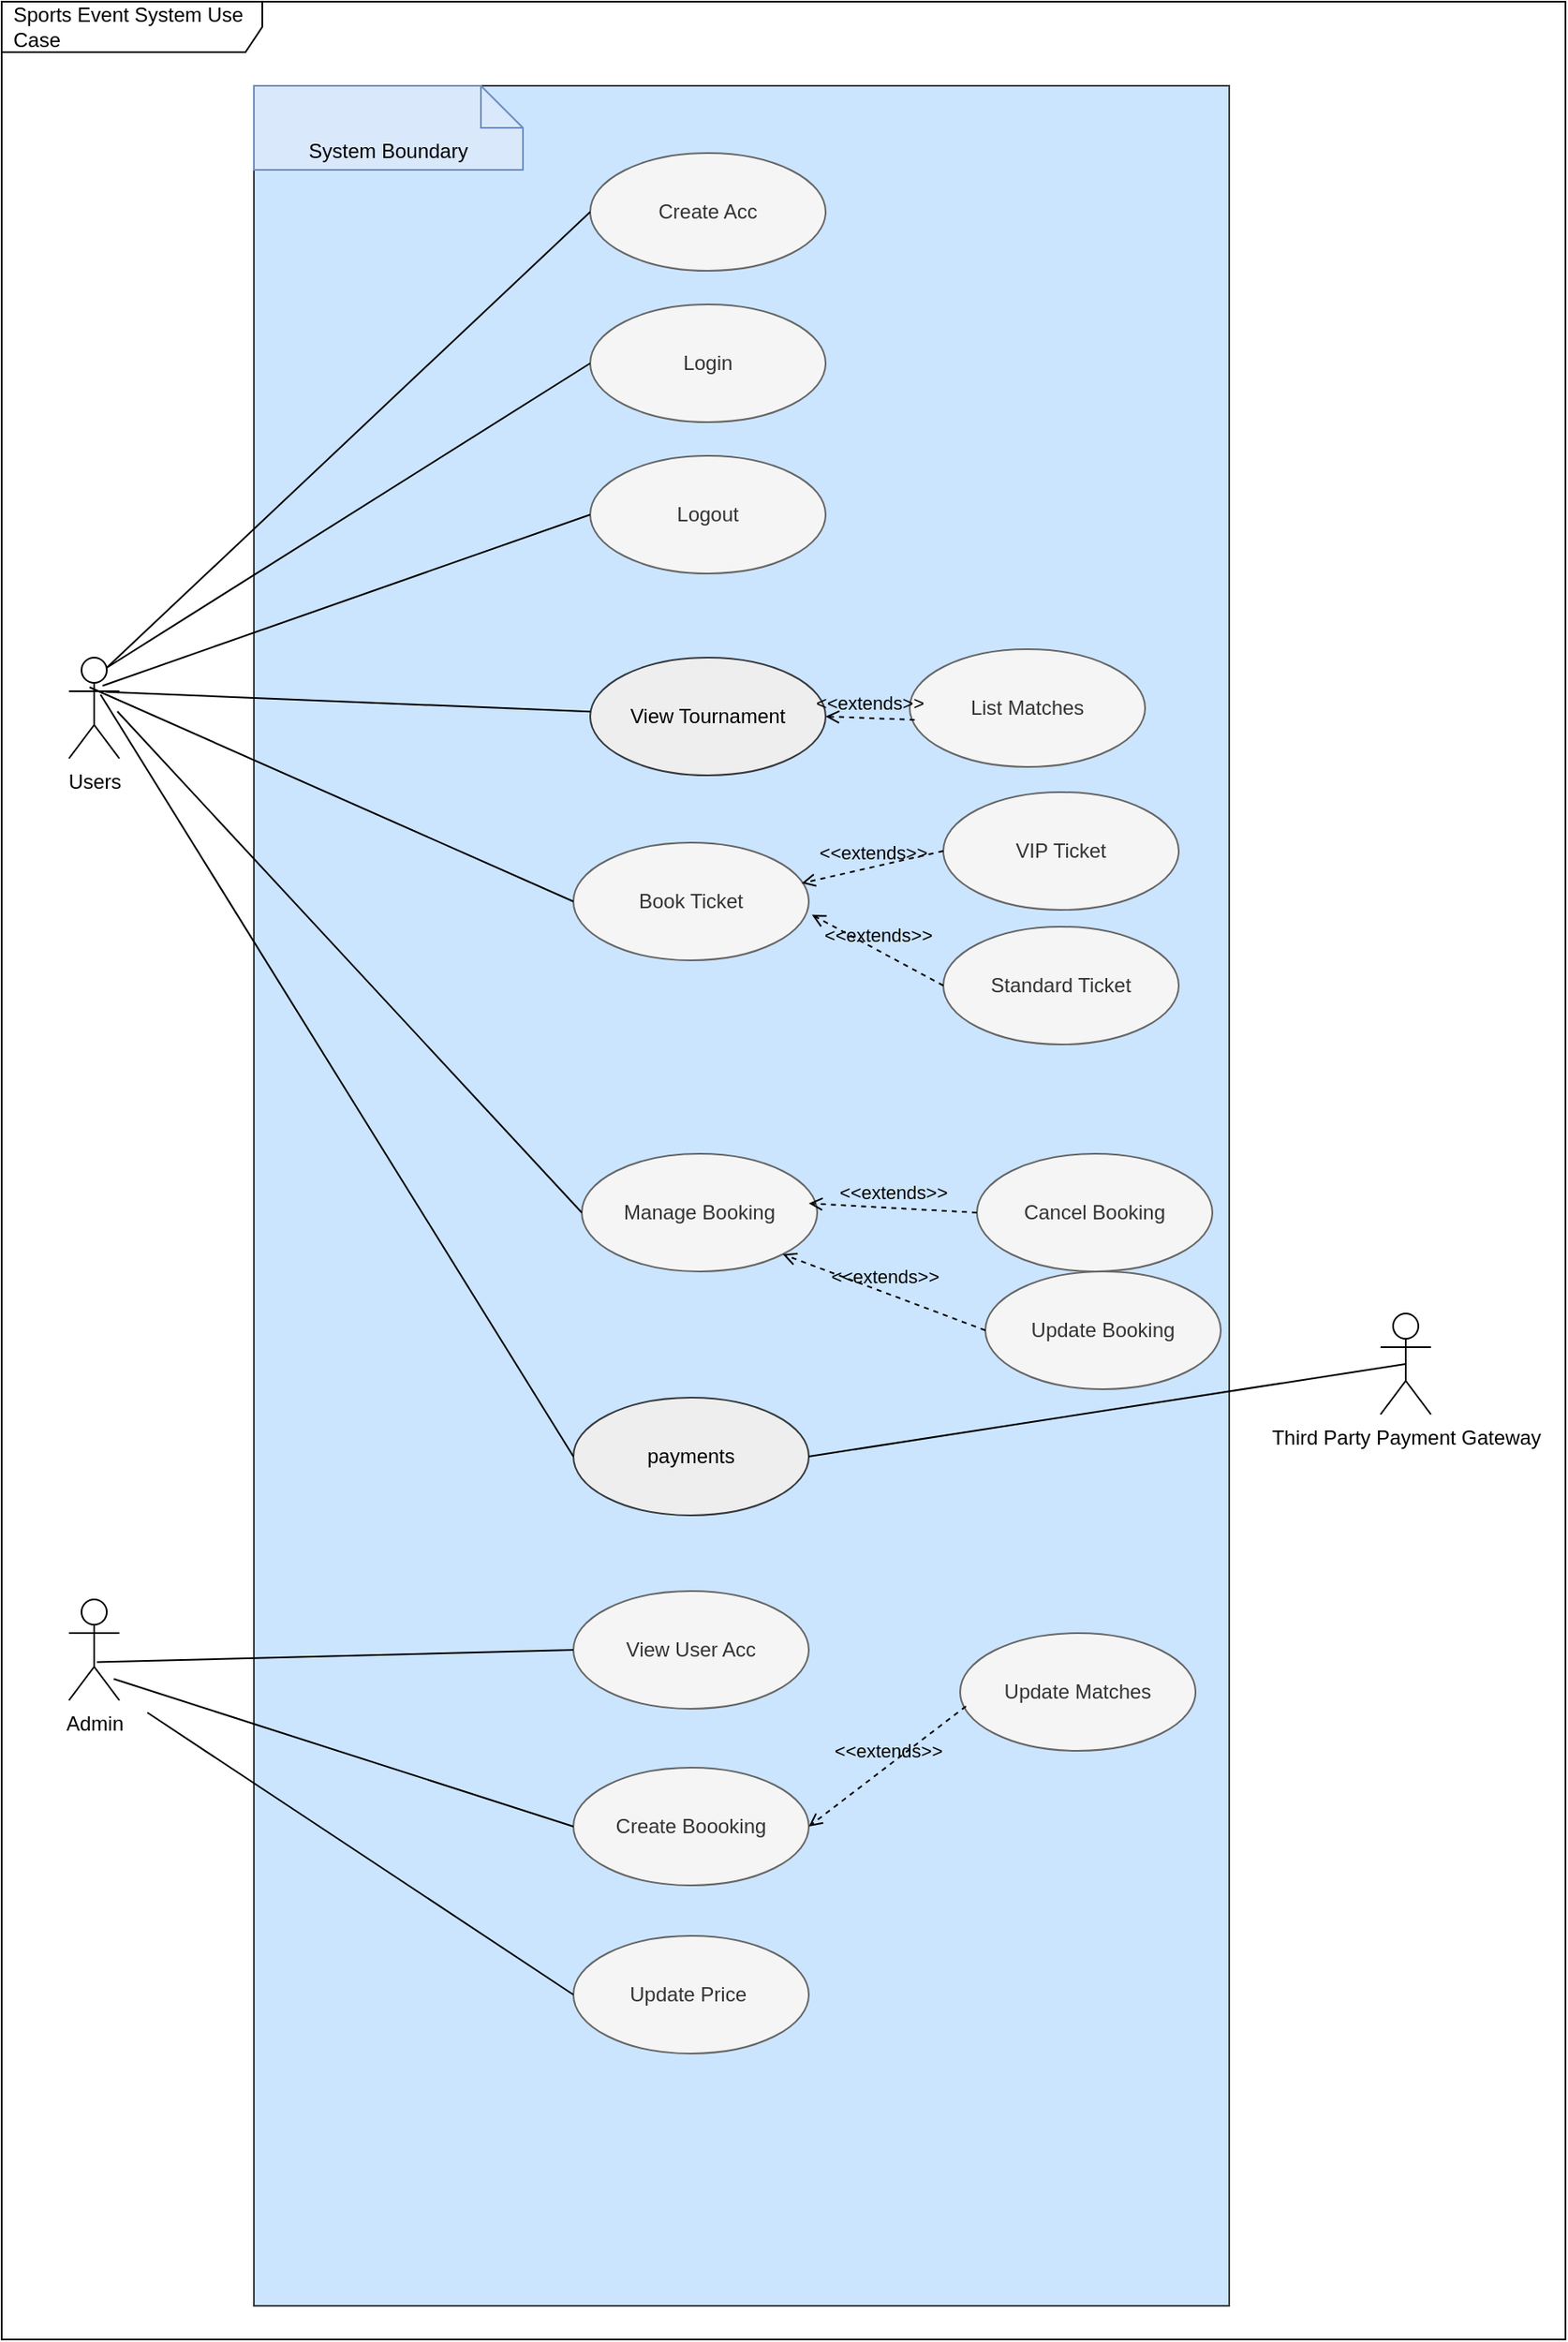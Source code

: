 <mxfile version="16.5.1" type="device"><diagram name="SES Use Case Diagram" id="H5R0mHYXaIbwdClpJdHO"><mxGraphModel dx="1422" dy="865" grid="1" gridSize="10" guides="1" tooltips="1" connect="1" arrows="1" fold="1" page="1" pageScale="1" pageWidth="850" pageHeight="1100" math="0" shadow="0"><root><mxCell id="H-JYoXQmfNqP9-VZm4ek-0"/><mxCell id="H-JYoXQmfNqP9-VZm4ek-1" parent="H-JYoXQmfNqP9-VZm4ek-0"/><mxCell id="H-JYoXQmfNqP9-VZm4ek-2" value="Sports Event System Use Case" style="shape=umlFrame;whiteSpace=wrap;html=1;width=155;height=30;boundedLbl=1;verticalAlign=middle;align=left;spacingLeft=5;" parent="H-JYoXQmfNqP9-VZm4ek-1" vertex="1"><mxGeometry x="110" width="930" height="1390" as="geometry"/></mxCell><mxCell id="H-JYoXQmfNqP9-VZm4ek-3" value="" style="rounded=0;whiteSpace=wrap;html=1;fillColor=#cce5ff;strokeColor=#36393d;" parent="H-JYoXQmfNqP9-VZm4ek-1" vertex="1"><mxGeometry x="260" y="50" width="580" height="1320" as="geometry"/></mxCell><mxCell id="H-JYoXQmfNqP9-VZm4ek-4" value="Users" style="shape=umlActor;verticalLabelPosition=bottom;verticalAlign=top;html=1;" parent="H-JYoXQmfNqP9-VZm4ek-1" vertex="1"><mxGeometry x="150" y="390" width="30" height="60" as="geometry"/></mxCell><mxCell id="H-JYoXQmfNqP9-VZm4ek-5" value="Admin" style="shape=umlActor;verticalLabelPosition=bottom;verticalAlign=top;html=1;" parent="H-JYoXQmfNqP9-VZm4ek-1" vertex="1"><mxGeometry x="150" y="950" width="30" height="60" as="geometry"/></mxCell><mxCell id="H-JYoXQmfNqP9-VZm4ek-6" value="Third Party Payment Gateway" style="shape=umlActor;verticalLabelPosition=bottom;verticalAlign=top;html=1;" parent="H-JYoXQmfNqP9-VZm4ek-1" vertex="1"><mxGeometry x="930" y="780" width="30" height="60" as="geometry"/></mxCell><mxCell id="H-JYoXQmfNqP9-VZm4ek-7" value="View Tournament" style="ellipse;whiteSpace=wrap;html=1;fillColor=#eeeeee;strokeColor=#36393d;" parent="H-JYoXQmfNqP9-VZm4ek-1" vertex="1"><mxGeometry x="460" y="390" width="140" height="70" as="geometry"/></mxCell><mxCell id="H-JYoXQmfNqP9-VZm4ek-9" value="" style="endArrow=none;html=1;exitX=0.727;exitY=0.339;exitDx=0;exitDy=0;exitPerimeter=0;" parent="H-JYoXQmfNqP9-VZm4ek-1" source="H-JYoXQmfNqP9-VZm4ek-4" target="H-JYoXQmfNqP9-VZm4ek-7" edge="1"><mxGeometry width="50" height="50" relative="1" as="geometry"><mxPoint x="400" y="350" as="sourcePoint"/><mxPoint x="450" y="300" as="targetPoint"/></mxGeometry></mxCell><mxCell id="H-JYoXQmfNqP9-VZm4ek-12" value="payments" style="ellipse;whiteSpace=wrap;html=1;fillColor=#eeeeee;strokeColor=#36393d;" parent="H-JYoXQmfNqP9-VZm4ek-1" vertex="1"><mxGeometry x="450" y="830" width="140" height="70" as="geometry"/></mxCell><mxCell id="H-JYoXQmfNqP9-VZm4ek-15" value="Create Acc&lt;br&gt;" style="ellipse;whiteSpace=wrap;html=1;fillColor=#f5f5f5;strokeColor=#666666;fontColor=#333333;" parent="H-JYoXQmfNqP9-VZm4ek-1" vertex="1"><mxGeometry x="460" y="90" width="140" height="70" as="geometry"/></mxCell><mxCell id="H-JYoXQmfNqP9-VZm4ek-16" value="Login" style="ellipse;whiteSpace=wrap;html=1;fillColor=#f5f5f5;strokeColor=#666666;fontColor=#333333;" parent="H-JYoXQmfNqP9-VZm4ek-1" vertex="1"><mxGeometry x="460" y="180" width="140" height="70" as="geometry"/></mxCell><mxCell id="H-JYoXQmfNqP9-VZm4ek-17" value="" style="endArrow=none;html=1;exitX=0.75;exitY=0.1;exitDx=0;exitDy=0;exitPerimeter=0;entryX=0;entryY=0.5;entryDx=0;entryDy=0;" parent="H-JYoXQmfNqP9-VZm4ek-1" source="H-JYoXQmfNqP9-VZm4ek-4" target="H-JYoXQmfNqP9-VZm4ek-15" edge="1"><mxGeometry width="50" height="50" relative="1" as="geometry"><mxPoint x="181.81" y="330.34" as="sourcePoint"/><mxPoint x="465.445" y="313.941" as="targetPoint"/></mxGeometry></mxCell><mxCell id="H-JYoXQmfNqP9-VZm4ek-18" value="" style="endArrow=none;html=1;exitX=0.75;exitY=0.1;exitDx=0;exitDy=0;exitPerimeter=0;entryX=0;entryY=0.5;entryDx=0;entryDy=0;" parent="H-JYoXQmfNqP9-VZm4ek-1" source="H-JYoXQmfNqP9-VZm4ek-4" target="H-JYoXQmfNqP9-VZm4ek-16" edge="1"><mxGeometry width="50" height="50" relative="1" as="geometry"><mxPoint x="182.5" y="316" as="sourcePoint"/><mxPoint x="465" y="135" as="targetPoint"/></mxGeometry></mxCell><mxCell id="H-JYoXQmfNqP9-VZm4ek-19" value="Logout" style="ellipse;whiteSpace=wrap;html=1;fillColor=#f5f5f5;strokeColor=#666666;fontColor=#333333;" parent="H-JYoXQmfNqP9-VZm4ek-1" vertex="1"><mxGeometry x="460" y="270" width="140" height="70" as="geometry"/></mxCell><mxCell id="H-JYoXQmfNqP9-VZm4ek-20" value="" style="endArrow=none;html=1;exitX=0.667;exitY=0.279;exitDx=0;exitDy=0;exitPerimeter=0;entryX=0;entryY=0.5;entryDx=0;entryDy=0;" parent="H-JYoXQmfNqP9-VZm4ek-1" source="H-JYoXQmfNqP9-VZm4ek-4" target="H-JYoXQmfNqP9-VZm4ek-19" edge="1"><mxGeometry width="50" height="50" relative="1" as="geometry"><mxPoint x="181.81" y="330.34" as="sourcePoint"/><mxPoint x="471.448" y="425.819" as="targetPoint"/></mxGeometry></mxCell><mxCell id="H-JYoXQmfNqP9-VZm4ek-22" value="Book Ticket" style="ellipse;whiteSpace=wrap;html=1;fillColor=#f5f5f5;strokeColor=#666666;fontColor=#333333;" parent="H-JYoXQmfNqP9-VZm4ek-1" vertex="1"><mxGeometry x="450" y="500" width="140" height="70" as="geometry"/></mxCell><mxCell id="H-JYoXQmfNqP9-VZm4ek-25" value="" style="endArrow=none;html=1;exitX=0.409;exitY=0.294;exitDx=0;exitDy=0;exitPerimeter=0;entryX=0;entryY=0.5;entryDx=0;entryDy=0;" parent="H-JYoXQmfNqP9-VZm4ek-1" source="H-JYoXQmfNqP9-VZm4ek-4" target="H-JYoXQmfNqP9-VZm4ek-22" edge="1"><mxGeometry width="50" height="50" relative="1" as="geometry"><mxPoint x="175" y="430" as="sourcePoint"/><mxPoint x="460" y="545" as="targetPoint"/></mxGeometry></mxCell><mxCell id="H-JYoXQmfNqP9-VZm4ek-26" value="" style="endArrow=none;html=1;exitX=0.627;exitY=0.367;exitDx=0;exitDy=0;exitPerimeter=0;entryX=0;entryY=0.5;entryDx=0;entryDy=0;" parent="H-JYoXQmfNqP9-VZm4ek-1" source="H-JYoXQmfNqP9-VZm4ek-4" target="H-JYoXQmfNqP9-VZm4ek-12" edge="1"><mxGeometry width="50" height="50" relative="1" as="geometry"><mxPoint x="185" y="440" as="sourcePoint"/><mxPoint x="465" y="635" as="targetPoint"/></mxGeometry></mxCell><mxCell id="H-JYoXQmfNqP9-VZm4ek-33" value="" style="endArrow=none;html=1;exitX=0.5;exitY=0.5;exitDx=0;exitDy=0;exitPerimeter=0;entryX=1;entryY=0.5;entryDx=0;entryDy=0;" parent="H-JYoXQmfNqP9-VZm4ek-1" source="H-JYoXQmfNqP9-VZm4ek-6" target="H-JYoXQmfNqP9-VZm4ek-12" edge="1"><mxGeometry width="50" height="50" relative="1" as="geometry"><mxPoint x="903.2" y="724.22" as="sourcePoint"/><mxPoint x="600" y="815" as="targetPoint"/></mxGeometry></mxCell><mxCell id="H-JYoXQmfNqP9-VZm4ek-49" value="VIP Ticket" style="ellipse;whiteSpace=wrap;html=1;fillColor=#f5f5f5;strokeColor=#666666;fontColor=#333333;" parent="H-JYoXQmfNqP9-VZm4ek-1" vertex="1"><mxGeometry x="670" y="470" width="140" height="70" as="geometry"/></mxCell><mxCell id="H-JYoXQmfNqP9-VZm4ek-51" value="Standard Ticket" style="ellipse;whiteSpace=wrap;html=1;fillColor=#f5f5f5;strokeColor=#666666;fontColor=#333333;" parent="H-JYoXQmfNqP9-VZm4ek-1" vertex="1"><mxGeometry x="670" y="550" width="140" height="70" as="geometry"/></mxCell><mxCell id="H-JYoXQmfNqP9-VZm4ek-62" value="&amp;lt;&amp;lt;extends&amp;gt;&amp;gt;" style="html=1;verticalAlign=bottom;labelBackgroundColor=none;endArrow=open;endFill=0;dashed=1;exitX=0;exitY=0.5;exitDx=0;exitDy=0;entryX=0.97;entryY=0.345;entryDx=0;entryDy=0;entryPerimeter=0;" parent="H-JYoXQmfNqP9-VZm4ek-1" source="H-JYoXQmfNqP9-VZm4ek-49" target="H-JYoXQmfNqP9-VZm4ek-22" edge="1"><mxGeometry width="160" relative="1" as="geometry"><mxPoint x="680" y="540" as="sourcePoint"/><mxPoint x="600" y="605" as="targetPoint"/></mxGeometry></mxCell><mxCell id="H-JYoXQmfNqP9-VZm4ek-64" value="&amp;lt;&amp;lt;extends&amp;gt;&amp;gt;" style="html=1;verticalAlign=bottom;labelBackgroundColor=none;endArrow=open;endFill=0;dashed=1;exitX=0;exitY=0.5;exitDx=0;exitDy=0;entryX=1.013;entryY=0.613;entryDx=0;entryDy=0;entryPerimeter=0;" parent="H-JYoXQmfNqP9-VZm4ek-1" source="H-JYoXQmfNqP9-VZm4ek-51" target="H-JYoXQmfNqP9-VZm4ek-22" edge="1"><mxGeometry width="160" relative="1" as="geometry"><mxPoint x="690" y="550" as="sourcePoint"/><mxPoint x="550" y="530" as="targetPoint"/></mxGeometry></mxCell><mxCell id="H-JYoXQmfNqP9-VZm4ek-66" value="Manage Booking" style="ellipse;whiteSpace=wrap;html=1;fillColor=#f5f5f5;strokeColor=#666666;fontColor=#333333;" parent="H-JYoXQmfNqP9-VZm4ek-1" vertex="1"><mxGeometry x="455" y="685" width="140" height="70" as="geometry"/></mxCell><mxCell id="H-JYoXQmfNqP9-VZm4ek-67" value="" style="endArrow=none;html=1;exitX=0.627;exitY=0.367;exitDx=0;exitDy=0;exitPerimeter=0;entryX=0;entryY=0.5;entryDx=0;entryDy=0;" parent="H-JYoXQmfNqP9-VZm4ek-1" target="H-JYoXQmfNqP9-VZm4ek-66" edge="1"><mxGeometry width="50" height="50" relative="1" as="geometry"><mxPoint x="178.81" y="422.02" as="sourcePoint"/><mxPoint x="450" y="825" as="targetPoint"/></mxGeometry></mxCell><mxCell id="H-JYoXQmfNqP9-VZm4ek-68" value="View User Acc" style="ellipse;whiteSpace=wrap;html=1;fillColor=#f5f5f5;strokeColor=#666666;fontColor=#333333;" parent="H-JYoXQmfNqP9-VZm4ek-1" vertex="1"><mxGeometry x="450" y="945" width="140" height="70" as="geometry"/></mxCell><mxCell id="H-JYoXQmfNqP9-VZm4ek-69" value="Create Boooking" style="ellipse;whiteSpace=wrap;html=1;fillColor=#f5f5f5;strokeColor=#666666;fontColor=#333333;" parent="H-JYoXQmfNqP9-VZm4ek-1" vertex="1"><mxGeometry x="450" y="1050" width="140" height="70" as="geometry"/></mxCell><mxCell id="H-JYoXQmfNqP9-VZm4ek-71" value="" style="endArrow=none;html=1;rounded=0;exitX=0.555;exitY=0.621;exitDx=0;exitDy=0;exitPerimeter=0;entryX=0;entryY=0.5;entryDx=0;entryDy=0;" parent="H-JYoXQmfNqP9-VZm4ek-1" source="H-JYoXQmfNqP9-VZm4ek-5" target="H-JYoXQmfNqP9-VZm4ek-68" edge="1"><mxGeometry width="50" height="50" relative="1" as="geometry"><mxPoint x="640" y="1020" as="sourcePoint"/><mxPoint x="690" y="970" as="targetPoint"/></mxGeometry></mxCell><mxCell id="H-JYoXQmfNqP9-VZm4ek-72" value="Update Price&amp;nbsp;" style="ellipse;whiteSpace=wrap;html=1;fillColor=#f5f5f5;strokeColor=#666666;fontColor=#333333;" parent="H-JYoXQmfNqP9-VZm4ek-1" vertex="1"><mxGeometry x="450" y="1150" width="140" height="70" as="geometry"/></mxCell><mxCell id="H-JYoXQmfNqP9-VZm4ek-73" value="" style="endArrow=none;html=1;rounded=0;exitX=0.555;exitY=0.621;exitDx=0;exitDy=0;exitPerimeter=0;entryX=0;entryY=0.5;entryDx=0;entryDy=0;" parent="H-JYoXQmfNqP9-VZm4ek-1" target="H-JYoXQmfNqP9-VZm4ek-69" edge="1"><mxGeometry width="50" height="50" relative="1" as="geometry"><mxPoint x="176.65" y="997.26" as="sourcePoint"/><mxPoint x="465" y="935" as="targetPoint"/></mxGeometry></mxCell><mxCell id="H-JYoXQmfNqP9-VZm4ek-75" value="" style="endArrow=none;html=1;rounded=0;exitX=0.555;exitY=0.621;exitDx=0;exitDy=0;exitPerimeter=0;entryX=0;entryY=0.5;entryDx=0;entryDy=0;" parent="H-JYoXQmfNqP9-VZm4ek-1" target="H-JYoXQmfNqP9-VZm4ek-72" edge="1"><mxGeometry width="50" height="50" relative="1" as="geometry"><mxPoint x="196.65" y="1017.26" as="sourcePoint"/><mxPoint x="460" y="1115" as="targetPoint"/></mxGeometry></mxCell><mxCell id="H-JYoXQmfNqP9-VZm4ek-77" value="Cancel Booking" style="ellipse;whiteSpace=wrap;html=1;fillColor=#f5f5f5;strokeColor=#666666;fontColor=#333333;" parent="H-JYoXQmfNqP9-VZm4ek-1" vertex="1"><mxGeometry x="690" y="685" width="140" height="70" as="geometry"/></mxCell><mxCell id="H-JYoXQmfNqP9-VZm4ek-78" value="&amp;lt;&amp;lt;extends&amp;gt;&amp;gt;" style="html=1;verticalAlign=bottom;labelBackgroundColor=none;endArrow=open;endFill=0;dashed=1;exitX=0;exitY=0.5;exitDx=0;exitDy=0;" parent="H-JYoXQmfNqP9-VZm4ek-1" source="H-JYoXQmfNqP9-VZm4ek-77" edge="1"><mxGeometry width="160" relative="1" as="geometry"><mxPoint x="680" y="705.5" as="sourcePoint"/><mxPoint x="590" y="714.5" as="targetPoint"/></mxGeometry></mxCell><mxCell id="H-JYoXQmfNqP9-VZm4ek-83" value="Update Matches" style="ellipse;whiteSpace=wrap;html=1;fillColor=#f5f5f5;strokeColor=#666666;fontColor=#333333;" parent="H-JYoXQmfNqP9-VZm4ek-1" vertex="1"><mxGeometry x="680" y="970" width="140" height="70" as="geometry"/></mxCell><mxCell id="H-JYoXQmfNqP9-VZm4ek-84" value="&amp;lt;&amp;lt;extends&amp;gt;&amp;gt;" style="html=1;verticalAlign=bottom;labelBackgroundColor=none;endArrow=open;endFill=0;dashed=1;exitX=0.025;exitY=0.621;exitDx=0;exitDy=0;entryX=1;entryY=0.5;entryDx=0;entryDy=0;exitPerimeter=0;" parent="H-JYoXQmfNqP9-VZm4ek-1" source="H-JYoXQmfNqP9-VZm4ek-83" target="H-JYoXQmfNqP9-VZm4ek-69" edge="1"><mxGeometry width="160" relative="1" as="geometry"><mxPoint x="680" y="1091" as="sourcePoint"/><mxPoint x="590" y="1100" as="targetPoint"/></mxGeometry></mxCell><mxCell id="QB4KZFmom9TF1tVWQb0n-2" value="List Matches" style="ellipse;whiteSpace=wrap;html=1;fillColor=#f5f5f5;strokeColor=#666666;fontColor=#333333;" parent="H-JYoXQmfNqP9-VZm4ek-1" vertex="1"><mxGeometry x="650" y="385" width="140" height="70" as="geometry"/></mxCell><mxCell id="QB4KZFmom9TF1tVWQb0n-3" value="&amp;lt;&amp;lt;extends&amp;gt;&amp;gt;" style="html=1;verticalAlign=bottom;labelBackgroundColor=none;endArrow=open;endFill=0;dashed=1;exitX=0.021;exitY=0.6;exitDx=0;exitDy=0;entryX=1;entryY=0.5;entryDx=0;entryDy=0;exitPerimeter=0;" parent="H-JYoXQmfNqP9-VZm4ek-1" source="QB4KZFmom9TF1tVWQb0n-2" target="H-JYoXQmfNqP9-VZm4ek-7" edge="1"><mxGeometry width="160" relative="1" as="geometry"><mxPoint x="700" y="495" as="sourcePoint"/><mxPoint x="600.8" y="624.15" as="targetPoint"/></mxGeometry></mxCell><mxCell id="RZdCDhhMTdxLYOfyKeub-0" value="System Boundary" style="shape=note2;boundedLbl=1;whiteSpace=wrap;html=1;size=25;verticalAlign=top;align=center;fillColor=#dae8fc;strokeColor=#6c8ebf;" vertex="1" parent="H-JYoXQmfNqP9-VZm4ek-1"><mxGeometry x="260" y="50" width="160" height="50" as="geometry"/></mxCell><mxCell id="RZdCDhhMTdxLYOfyKeub-1" value="Update Booking" style="ellipse;whiteSpace=wrap;html=1;fillColor=#f5f5f5;strokeColor=#666666;fontColor=#333333;" vertex="1" parent="H-JYoXQmfNqP9-VZm4ek-1"><mxGeometry x="695" y="755" width="140" height="70" as="geometry"/></mxCell><mxCell id="RZdCDhhMTdxLYOfyKeub-2" value="&amp;lt;&amp;lt;extends&amp;gt;&amp;gt;" style="html=1;verticalAlign=bottom;labelBackgroundColor=none;endArrow=open;endFill=0;dashed=1;exitX=0;exitY=0.5;exitDx=0;exitDy=0;entryX=1;entryY=1;entryDx=0;entryDy=0;" edge="1" parent="H-JYoXQmfNqP9-VZm4ek-1" source="RZdCDhhMTdxLYOfyKeub-1" target="H-JYoXQmfNqP9-VZm4ek-66"><mxGeometry width="160" relative="1" as="geometry"><mxPoint x="685" y="775.5" as="sourcePoint"/><mxPoint x="595" y="784.5" as="targetPoint"/></mxGeometry></mxCell></root></mxGraphModel></diagram></mxfile>